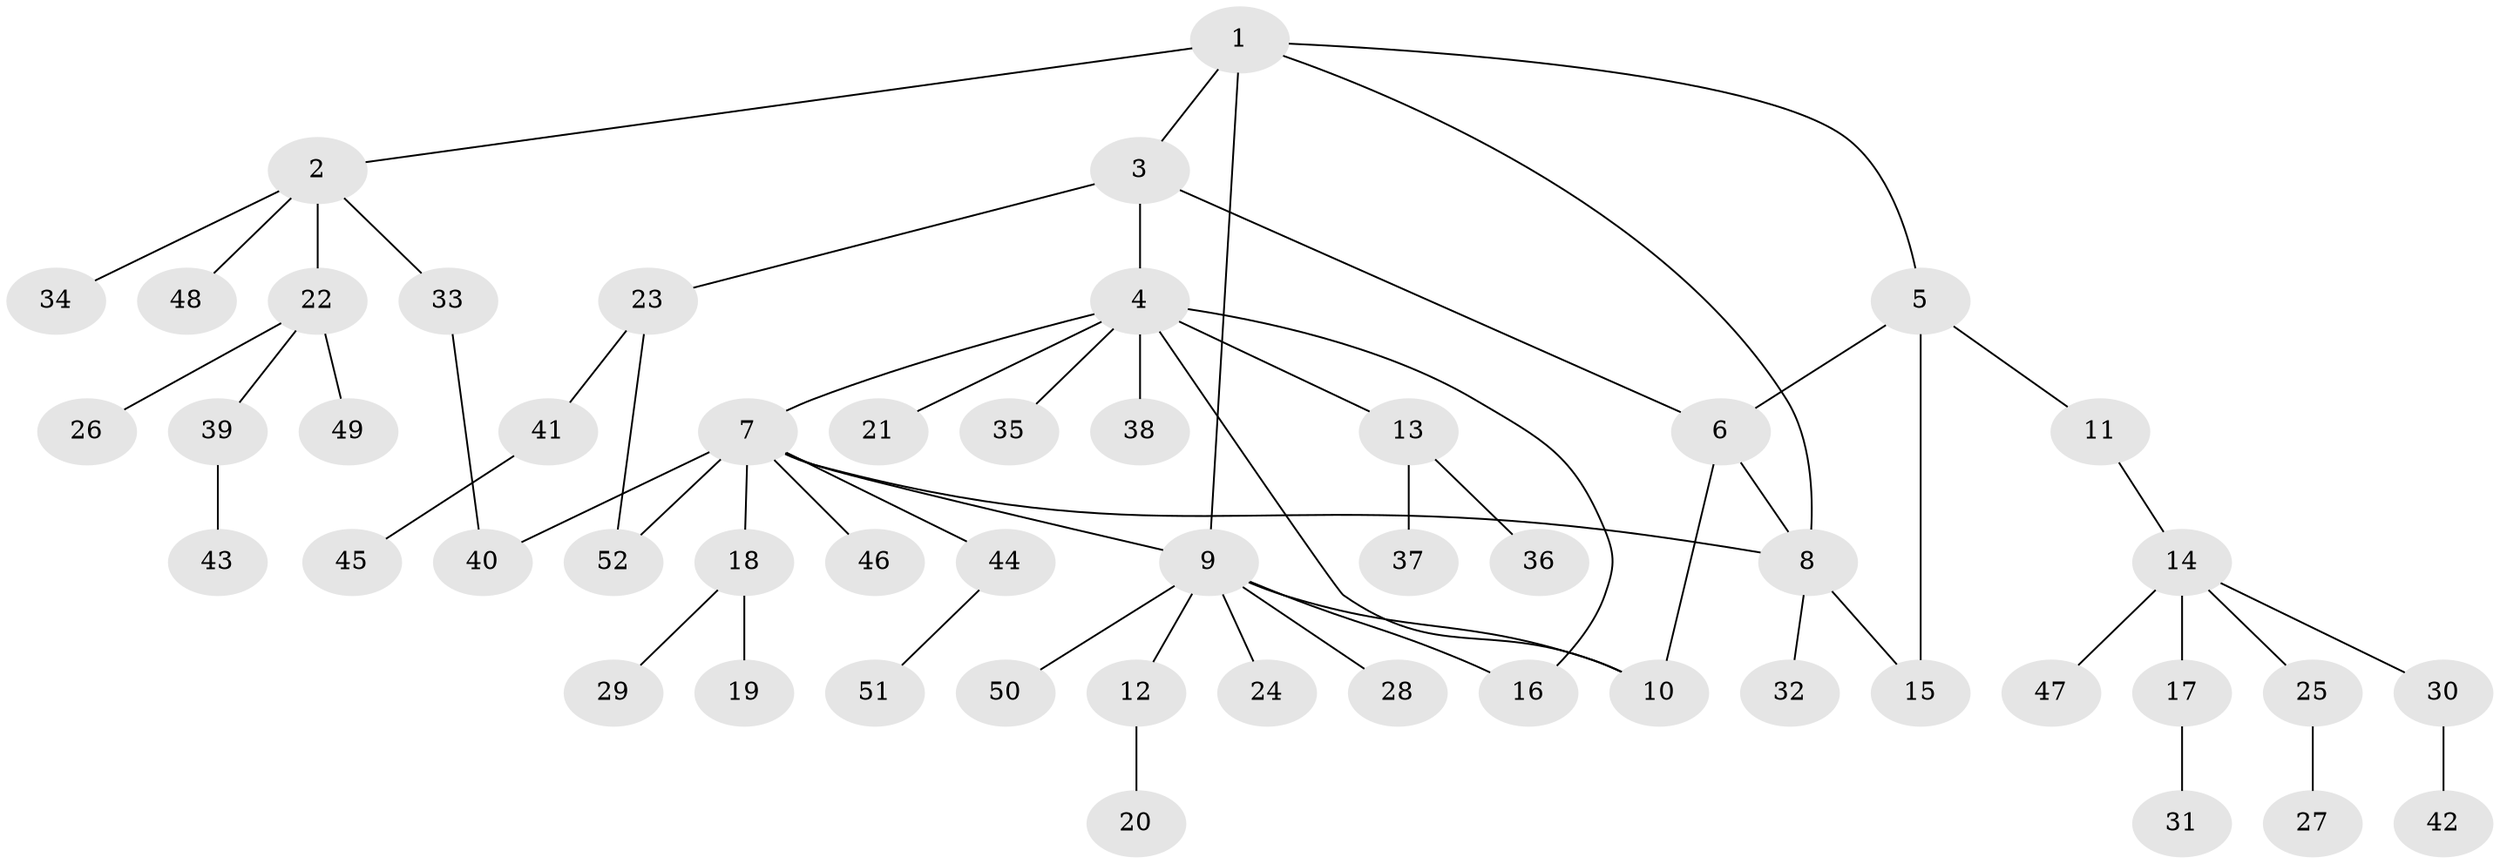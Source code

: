 // Generated by graph-tools (version 1.1) at 2025/11/02/27/25 16:11:29]
// undirected, 52 vertices, 61 edges
graph export_dot {
graph [start="1"]
  node [color=gray90,style=filled];
  1;
  2;
  3;
  4;
  5;
  6;
  7;
  8;
  9;
  10;
  11;
  12;
  13;
  14;
  15;
  16;
  17;
  18;
  19;
  20;
  21;
  22;
  23;
  24;
  25;
  26;
  27;
  28;
  29;
  30;
  31;
  32;
  33;
  34;
  35;
  36;
  37;
  38;
  39;
  40;
  41;
  42;
  43;
  44;
  45;
  46;
  47;
  48;
  49;
  50;
  51;
  52;
  1 -- 2;
  1 -- 3;
  1 -- 5;
  1 -- 8;
  1 -- 9;
  2 -- 22;
  2 -- 33;
  2 -- 34;
  2 -- 48;
  3 -- 4;
  3 -- 6;
  3 -- 23;
  4 -- 7;
  4 -- 10;
  4 -- 13;
  4 -- 16;
  4 -- 21;
  4 -- 35;
  4 -- 38;
  5 -- 6;
  5 -- 11;
  5 -- 15;
  6 -- 8;
  6 -- 10;
  7 -- 8;
  7 -- 9;
  7 -- 18;
  7 -- 40;
  7 -- 44;
  7 -- 46;
  7 -- 52;
  8 -- 15;
  8 -- 32;
  9 -- 10;
  9 -- 12;
  9 -- 16;
  9 -- 24;
  9 -- 28;
  9 -- 50;
  11 -- 14;
  12 -- 20;
  13 -- 36;
  13 -- 37;
  14 -- 17;
  14 -- 25;
  14 -- 30;
  14 -- 47;
  17 -- 31;
  18 -- 19;
  18 -- 29;
  22 -- 26;
  22 -- 39;
  22 -- 49;
  23 -- 41;
  23 -- 52;
  25 -- 27;
  30 -- 42;
  33 -- 40;
  39 -- 43;
  41 -- 45;
  44 -- 51;
}
